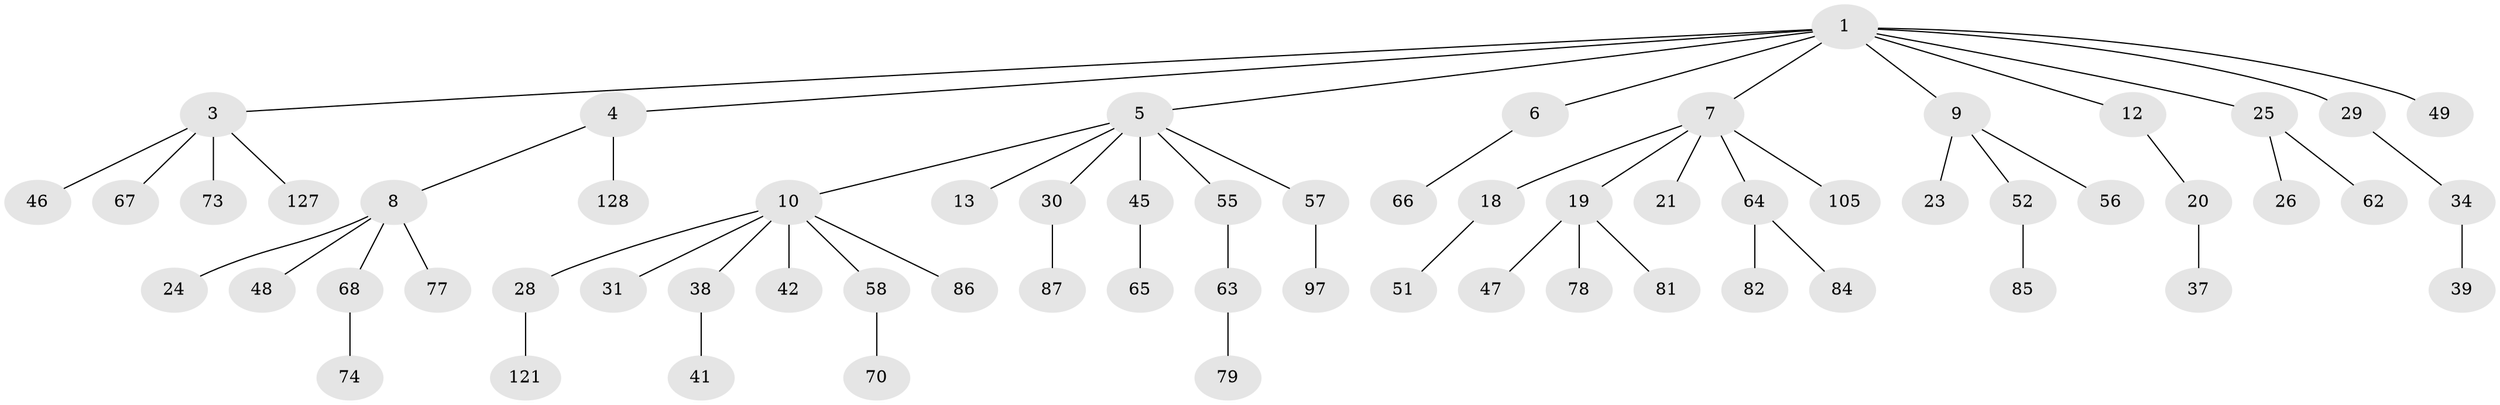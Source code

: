 // original degree distribution, {9: 0.007751937984496124, 3: 0.11627906976744186, 5: 0.03875968992248062, 7: 0.007751937984496124, 4: 0.07751937984496124, 8: 0.007751937984496124, 1: 0.5426356589147286, 2: 0.20155038759689922}
// Generated by graph-tools (version 1.1) at 2025/15/03/09/25 04:15:38]
// undirected, 64 vertices, 63 edges
graph export_dot {
graph [start="1"]
  node [color=gray90,style=filled];
  1 [super="+2"];
  3;
  4;
  5 [super="+17"];
  6 [super="+14+33+101"];
  7 [super="+16"];
  8 [super="+11+40"];
  9 [super="+61"];
  10 [super="+15+22+27+99+80"];
  12 [super="+54"];
  13 [super="+119+53"];
  18 [super="+95+104+35"];
  19 [super="+76"];
  20;
  21 [super="+44"];
  23 [super="+116"];
  24 [super="+123"];
  25 [super="+120+32"];
  26;
  28;
  29 [super="+43+36"];
  30 [super="+50"];
  31;
  34;
  37 [super="+126"];
  38 [super="+106+115+69"];
  39 [super="+96+94"];
  41;
  42 [super="+59+111+83"];
  45;
  46;
  47 [super="+107+113"];
  48;
  49;
  51;
  52;
  55;
  56;
  57 [super="+71"];
  58 [super="+92"];
  62 [super="+89"];
  63;
  64;
  65;
  66;
  67;
  68;
  70;
  73;
  74;
  77;
  78 [super="+91"];
  79 [super="+109"];
  81 [super="+102"];
  82;
  84 [super="+112"];
  85 [super="+124+103"];
  86;
  87;
  97 [super="+100"];
  105;
  121;
  127;
  128;
  1 -- 4;
  1 -- 5;
  1 -- 6;
  1 -- 9;
  1 -- 12;
  1 -- 25;
  1 -- 29;
  1 -- 49;
  1 -- 3;
  1 -- 7;
  3 -- 46;
  3 -- 67;
  3 -- 73;
  3 -- 127;
  4 -- 8;
  4 -- 128;
  5 -- 10;
  5 -- 13;
  5 -- 30;
  5 -- 55;
  5 -- 57;
  5 -- 45;
  6 -- 66;
  7 -- 18;
  7 -- 64;
  7 -- 105;
  7 -- 19;
  7 -- 21;
  8 -- 24;
  8 -- 68;
  8 -- 77;
  8 -- 48;
  9 -- 23;
  9 -- 52;
  9 -- 56;
  10 -- 28;
  10 -- 58;
  10 -- 42;
  10 -- 86;
  10 -- 38;
  10 -- 31;
  12 -- 20;
  18 -- 51;
  19 -- 47;
  19 -- 81;
  19 -- 78;
  20 -- 37;
  25 -- 26;
  25 -- 62;
  28 -- 121;
  29 -- 34;
  30 -- 87;
  34 -- 39;
  38 -- 41;
  45 -- 65;
  52 -- 85;
  55 -- 63;
  57 -- 97;
  58 -- 70;
  63 -- 79;
  64 -- 82;
  64 -- 84;
  68 -- 74;
}
